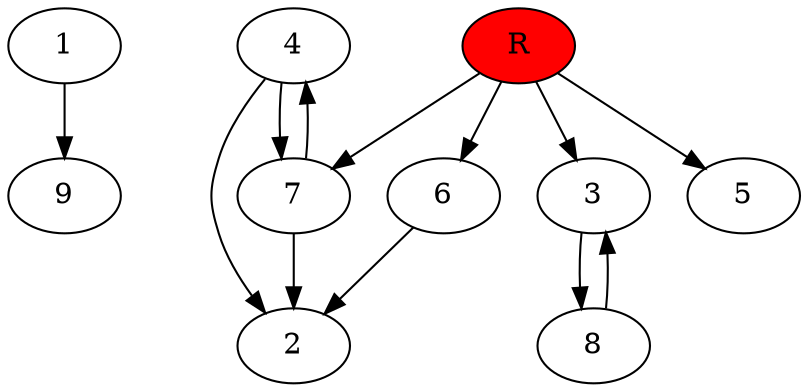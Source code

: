 digraph prb23169 {
	1
	2
	3
	4
	5
	6
	7
	8
	R [fillcolor="#ff0000" style=filled]
	1 -> 9
	3 -> 8
	4 -> 2
	4 -> 7
	6 -> 2
	7 -> 2
	7 -> 4
	8 -> 3
	R -> 3
	R -> 5
	R -> 6
	R -> 7
}
